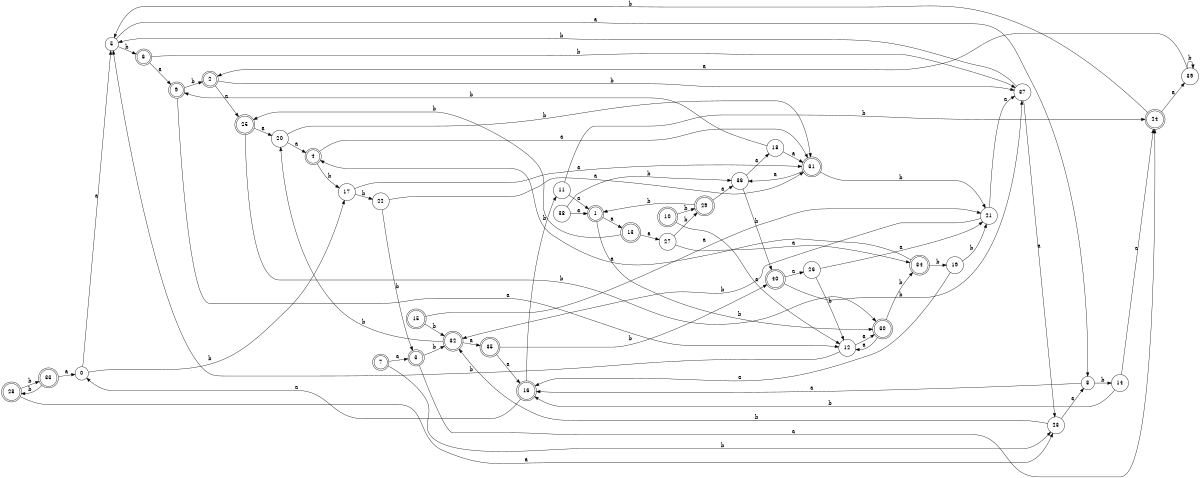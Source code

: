 digraph n33_9 {
__start0 [label="" shape="none"];

rankdir=LR;
size="8,5";

s0 [style="filled", color="black", fillcolor="white" shape="circle", label="0"];
s1 [style="rounded,filled", color="black", fillcolor="white" shape="doublecircle", label="1"];
s2 [style="rounded,filled", color="black", fillcolor="white" shape="doublecircle", label="2"];
s3 [style="rounded,filled", color="black", fillcolor="white" shape="doublecircle", label="3"];
s4 [style="rounded,filled", color="black", fillcolor="white" shape="doublecircle", label="4"];
s5 [style="filled", color="black", fillcolor="white" shape="circle", label="5"];
s6 [style="rounded,filled", color="black", fillcolor="white" shape="doublecircle", label="6"];
s7 [style="rounded,filled", color="black", fillcolor="white" shape="doublecircle", label="7"];
s8 [style="filled", color="black", fillcolor="white" shape="circle", label="8"];
s9 [style="rounded,filled", color="black", fillcolor="white" shape="doublecircle", label="9"];
s10 [style="rounded,filled", color="black", fillcolor="white" shape="doublecircle", label="10"];
s11 [style="filled", color="black", fillcolor="white" shape="circle", label="11"];
s12 [style="filled", color="black", fillcolor="white" shape="circle", label="12"];
s13 [style="rounded,filled", color="black", fillcolor="white" shape="doublecircle", label="13"];
s14 [style="filled", color="black", fillcolor="white" shape="circle", label="14"];
s15 [style="rounded,filled", color="black", fillcolor="white" shape="doublecircle", label="15"];
s16 [style="rounded,filled", color="black", fillcolor="white" shape="doublecircle", label="16"];
s17 [style="filled", color="black", fillcolor="white" shape="circle", label="17"];
s18 [style="filled", color="black", fillcolor="white" shape="circle", label="18"];
s19 [style="filled", color="black", fillcolor="white" shape="circle", label="19"];
s20 [style="filled", color="black", fillcolor="white" shape="circle", label="20"];
s21 [style="filled", color="black", fillcolor="white" shape="circle", label="21"];
s22 [style="filled", color="black", fillcolor="white" shape="circle", label="22"];
s23 [style="filled", color="black", fillcolor="white" shape="circle", label="23"];
s24 [style="rounded,filled", color="black", fillcolor="white" shape="doublecircle", label="24"];
s25 [style="rounded,filled", color="black", fillcolor="white" shape="doublecircle", label="25"];
s26 [style="filled", color="black", fillcolor="white" shape="circle", label="26"];
s27 [style="filled", color="black", fillcolor="white" shape="circle", label="27"];
s28 [style="rounded,filled", color="black", fillcolor="white" shape="doublecircle", label="28"];
s29 [style="rounded,filled", color="black", fillcolor="white" shape="doublecircle", label="29"];
s30 [style="rounded,filled", color="black", fillcolor="white" shape="doublecircle", label="30"];
s31 [style="rounded,filled", color="black", fillcolor="white" shape="doublecircle", label="31"];
s32 [style="rounded,filled", color="black", fillcolor="white" shape="doublecircle", label="32"];
s33 [style="rounded,filled", color="black", fillcolor="white" shape="doublecircle", label="33"];
s34 [style="rounded,filled", color="black", fillcolor="white" shape="doublecircle", label="34"];
s35 [style="rounded,filled", color="black", fillcolor="white" shape="doublecircle", label="35"];
s36 [style="filled", color="black", fillcolor="white" shape="circle", label="36"];
s37 [style="filled", color="black", fillcolor="white" shape="circle", label="37"];
s38 [style="filled", color="black", fillcolor="white" shape="circle", label="38"];
s39 [style="filled", color="black", fillcolor="white" shape="circle", label="39"];
s40 [style="rounded,filled", color="black", fillcolor="white" shape="doublecircle", label="40"];
s0 -> s5 [label="a"];
s0 -> s17 [label="b"];
s1 -> s13 [label="a"];
s1 -> s30 [label="b"];
s2 -> s25 [label="a"];
s2 -> s37 [label="b"];
s3 -> s24 [label="a"];
s3 -> s32 [label="b"];
s4 -> s31 [label="a"];
s4 -> s17 [label="b"];
s5 -> s8 [label="a"];
s5 -> s6 [label="b"];
s6 -> s9 [label="a"];
s6 -> s37 [label="b"];
s7 -> s3 [label="a"];
s7 -> s23 [label="b"];
s8 -> s16 [label="a"];
s8 -> s14 [label="b"];
s9 -> s12 [label="a"];
s9 -> s2 [label="b"];
s10 -> s12 [label="a"];
s10 -> s29 [label="b"];
s11 -> s1 [label="a"];
s11 -> s24 [label="b"];
s12 -> s30 [label="a"];
s12 -> s5 [label="b"];
s13 -> s27 [label="a"];
s13 -> s25 [label="b"];
s14 -> s24 [label="a"];
s14 -> s16 [label="b"];
s15 -> s21 [label="a"];
s15 -> s32 [label="b"];
s16 -> s0 [label="a"];
s16 -> s11 [label="b"];
s17 -> s31 [label="a"];
s17 -> s22 [label="b"];
s18 -> s31 [label="a"];
s18 -> s9 [label="b"];
s19 -> s16 [label="a"];
s19 -> s21 [label="b"];
s20 -> s4 [label="a"];
s20 -> s31 [label="b"];
s21 -> s37 [label="a"];
s21 -> s32 [label="b"];
s22 -> s31 [label="a"];
s22 -> s3 [label="b"];
s23 -> s8 [label="a"];
s23 -> s32 [label="b"];
s24 -> s39 [label="a"];
s24 -> s5 [label="b"];
s25 -> s20 [label="a"];
s25 -> s30 [label="b"];
s26 -> s21 [label="a"];
s26 -> s12 [label="b"];
s27 -> s34 [label="a"];
s27 -> s29 [label="b"];
s28 -> s23 [label="a"];
s28 -> s33 [label="b"];
s29 -> s36 [label="a"];
s29 -> s1 [label="b"];
s30 -> s12 [label="a"];
s30 -> s34 [label="b"];
s31 -> s36 [label="a"];
s31 -> s21 [label="b"];
s32 -> s35 [label="a"];
s32 -> s20 [label="b"];
s33 -> s0 [label="a"];
s33 -> s28 [label="b"];
s34 -> s4 [label="a"];
s34 -> s19 [label="b"];
s35 -> s16 [label="a"];
s35 -> s40 [label="b"];
s36 -> s18 [label="a"];
s36 -> s40 [label="b"];
s37 -> s23 [label="a"];
s37 -> s5 [label="b"];
s38 -> s1 [label="a"];
s38 -> s36 [label="b"];
s39 -> s2 [label="a"];
s39 -> s39 [label="b"];
s40 -> s26 [label="a"];
s40 -> s37 [label="b"];

}